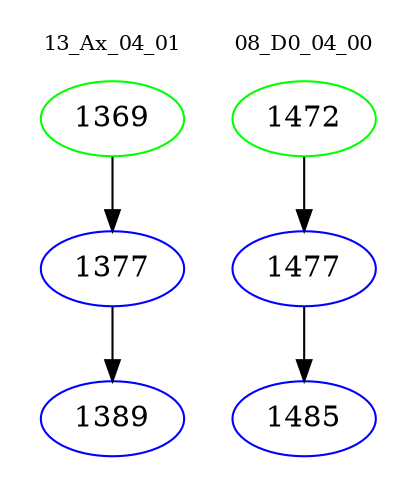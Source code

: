 digraph{
subgraph cluster_0 {
color = white
label = "13_Ax_04_01";
fontsize=10;
T0_1369 [label="1369", color="green"]
T0_1369 -> T0_1377 [color="black"]
T0_1377 [label="1377", color="blue"]
T0_1377 -> T0_1389 [color="black"]
T0_1389 [label="1389", color="blue"]
}
subgraph cluster_1 {
color = white
label = "08_D0_04_00";
fontsize=10;
T1_1472 [label="1472", color="green"]
T1_1472 -> T1_1477 [color="black"]
T1_1477 [label="1477", color="blue"]
T1_1477 -> T1_1485 [color="black"]
T1_1485 [label="1485", color="blue"]
}
}
